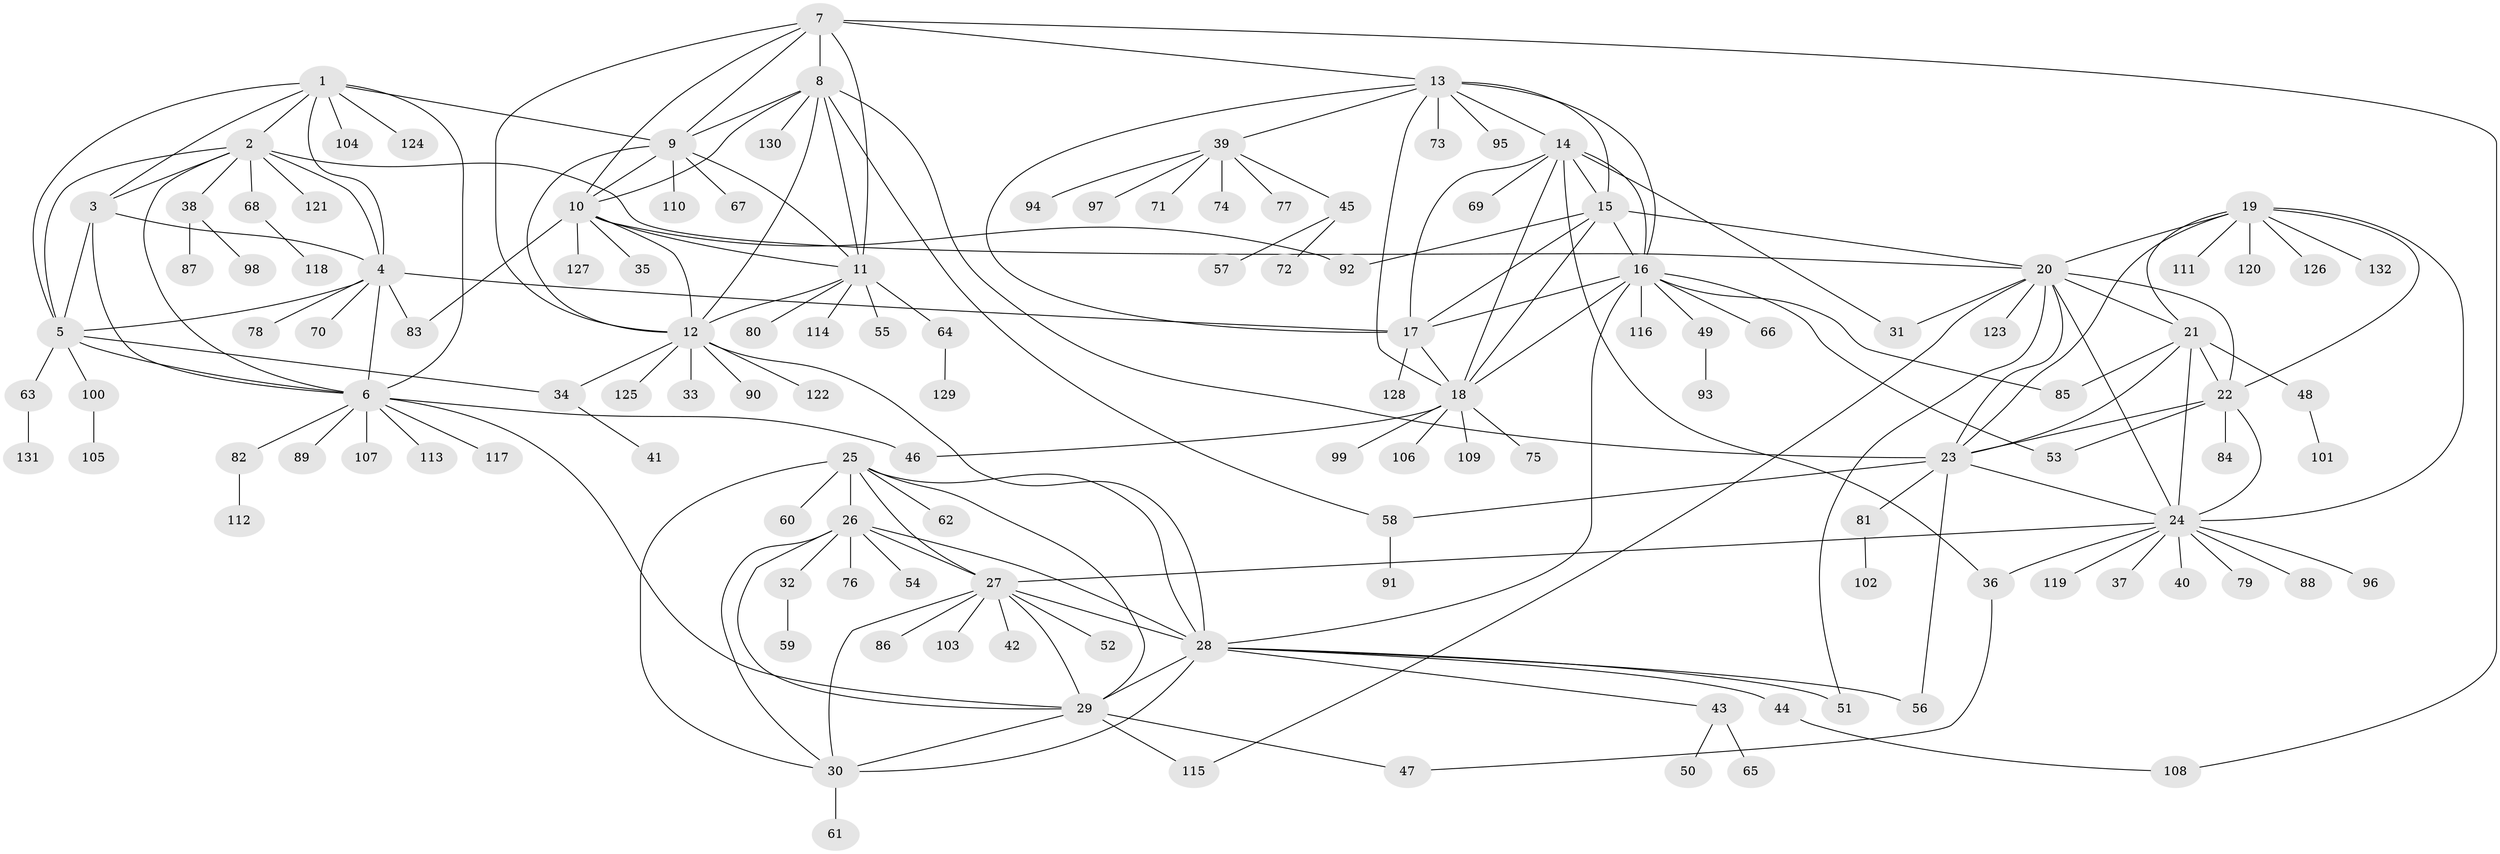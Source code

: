 // Generated by graph-tools (version 1.1) at 2025/54/03/09/25 04:54:43]
// undirected, 132 vertices, 201 edges
graph export_dot {
graph [start="1"]
  node [color=gray90,style=filled];
  1;
  2;
  3;
  4;
  5;
  6;
  7;
  8;
  9;
  10;
  11;
  12;
  13;
  14;
  15;
  16;
  17;
  18;
  19;
  20;
  21;
  22;
  23;
  24;
  25;
  26;
  27;
  28;
  29;
  30;
  31;
  32;
  33;
  34;
  35;
  36;
  37;
  38;
  39;
  40;
  41;
  42;
  43;
  44;
  45;
  46;
  47;
  48;
  49;
  50;
  51;
  52;
  53;
  54;
  55;
  56;
  57;
  58;
  59;
  60;
  61;
  62;
  63;
  64;
  65;
  66;
  67;
  68;
  69;
  70;
  71;
  72;
  73;
  74;
  75;
  76;
  77;
  78;
  79;
  80;
  81;
  82;
  83;
  84;
  85;
  86;
  87;
  88;
  89;
  90;
  91;
  92;
  93;
  94;
  95;
  96;
  97;
  98;
  99;
  100;
  101;
  102;
  103;
  104;
  105;
  106;
  107;
  108;
  109;
  110;
  111;
  112;
  113;
  114;
  115;
  116;
  117;
  118;
  119;
  120;
  121;
  122;
  123;
  124;
  125;
  126;
  127;
  128;
  129;
  130;
  131;
  132;
  1 -- 2;
  1 -- 3;
  1 -- 4;
  1 -- 5;
  1 -- 6;
  1 -- 9;
  1 -- 104;
  1 -- 124;
  2 -- 3;
  2 -- 4;
  2 -- 5;
  2 -- 6;
  2 -- 20;
  2 -- 38;
  2 -- 68;
  2 -- 121;
  3 -- 4;
  3 -- 5;
  3 -- 6;
  4 -- 5;
  4 -- 6;
  4 -- 17;
  4 -- 70;
  4 -- 78;
  4 -- 83;
  5 -- 6;
  5 -- 34;
  5 -- 63;
  5 -- 100;
  6 -- 29;
  6 -- 46;
  6 -- 82;
  6 -- 89;
  6 -- 107;
  6 -- 113;
  6 -- 117;
  7 -- 8;
  7 -- 9;
  7 -- 10;
  7 -- 11;
  7 -- 12;
  7 -- 13;
  7 -- 108;
  8 -- 9;
  8 -- 10;
  8 -- 11;
  8 -- 12;
  8 -- 23;
  8 -- 58;
  8 -- 130;
  9 -- 10;
  9 -- 11;
  9 -- 12;
  9 -- 67;
  9 -- 110;
  10 -- 11;
  10 -- 12;
  10 -- 35;
  10 -- 83;
  10 -- 92;
  10 -- 127;
  11 -- 12;
  11 -- 55;
  11 -- 64;
  11 -- 80;
  11 -- 114;
  12 -- 28;
  12 -- 33;
  12 -- 34;
  12 -- 90;
  12 -- 122;
  12 -- 125;
  13 -- 14;
  13 -- 15;
  13 -- 16;
  13 -- 17;
  13 -- 18;
  13 -- 39;
  13 -- 73;
  13 -- 95;
  14 -- 15;
  14 -- 16;
  14 -- 17;
  14 -- 18;
  14 -- 31;
  14 -- 36;
  14 -- 69;
  15 -- 16;
  15 -- 17;
  15 -- 18;
  15 -- 20;
  15 -- 92;
  16 -- 17;
  16 -- 18;
  16 -- 28;
  16 -- 49;
  16 -- 53;
  16 -- 66;
  16 -- 85;
  16 -- 116;
  17 -- 18;
  17 -- 128;
  18 -- 46;
  18 -- 75;
  18 -- 99;
  18 -- 106;
  18 -- 109;
  19 -- 20;
  19 -- 21;
  19 -- 22;
  19 -- 23;
  19 -- 24;
  19 -- 111;
  19 -- 120;
  19 -- 126;
  19 -- 132;
  20 -- 21;
  20 -- 22;
  20 -- 23;
  20 -- 24;
  20 -- 31;
  20 -- 51;
  20 -- 115;
  20 -- 123;
  21 -- 22;
  21 -- 23;
  21 -- 24;
  21 -- 48;
  21 -- 85;
  22 -- 23;
  22 -- 24;
  22 -- 53;
  22 -- 84;
  23 -- 24;
  23 -- 56;
  23 -- 58;
  23 -- 81;
  24 -- 27;
  24 -- 36;
  24 -- 37;
  24 -- 40;
  24 -- 79;
  24 -- 88;
  24 -- 96;
  24 -- 119;
  25 -- 26;
  25 -- 27;
  25 -- 28;
  25 -- 29;
  25 -- 30;
  25 -- 60;
  25 -- 62;
  26 -- 27;
  26 -- 28;
  26 -- 29;
  26 -- 30;
  26 -- 32;
  26 -- 54;
  26 -- 76;
  27 -- 28;
  27 -- 29;
  27 -- 30;
  27 -- 42;
  27 -- 52;
  27 -- 86;
  27 -- 103;
  28 -- 29;
  28 -- 30;
  28 -- 43;
  28 -- 44;
  28 -- 51;
  28 -- 56;
  29 -- 30;
  29 -- 47;
  29 -- 115;
  30 -- 61;
  32 -- 59;
  34 -- 41;
  36 -- 47;
  38 -- 87;
  38 -- 98;
  39 -- 45;
  39 -- 71;
  39 -- 74;
  39 -- 77;
  39 -- 94;
  39 -- 97;
  43 -- 50;
  43 -- 65;
  44 -- 108;
  45 -- 57;
  45 -- 72;
  48 -- 101;
  49 -- 93;
  58 -- 91;
  63 -- 131;
  64 -- 129;
  68 -- 118;
  81 -- 102;
  82 -- 112;
  100 -- 105;
}
